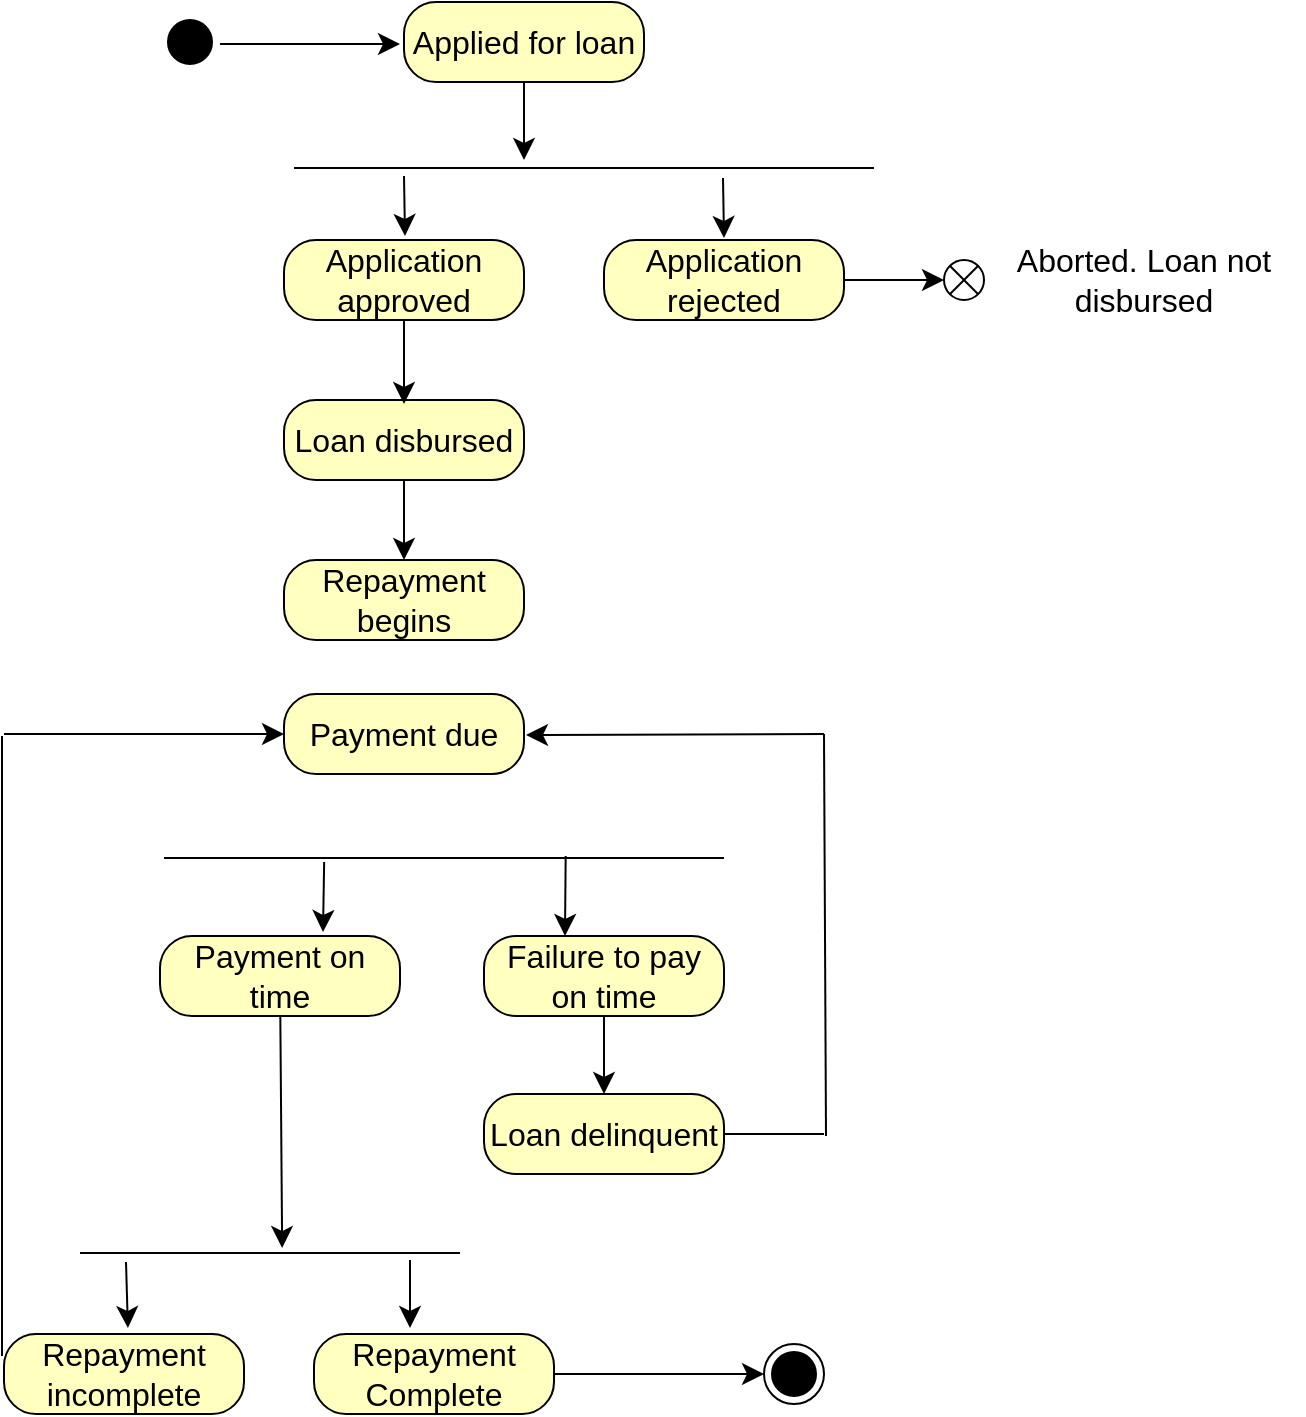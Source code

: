 <mxfile version="24.7.17">
  <diagram name="Page-1" id="e7e014a7-5840-1c2e-5031-d8a46d1fe8dd">
    <mxGraphModel dx="1004" dy="753" grid="1" gridSize="10" guides="1" tooltips="1" connect="1" arrows="1" fold="1" page="1" pageScale="1" pageWidth="1169" pageHeight="826" background="none" math="0" shadow="0">
      <root>
        <mxCell id="0" />
        <mxCell id="1" parent="0" />
        <mxCell id="P6b9kVmnjkBRnngEMvzA-52" style="edgeStyle=none;curved=1;rounded=0;orthogonalLoop=1;jettySize=auto;html=1;fontSize=12;startSize=8;endSize=8;strokeColor=#000000;" parent="1" edge="1">
          <mxGeometry relative="1" as="geometry">
            <mxPoint x="148" y="35" as="sourcePoint" />
            <mxPoint x="238" y="35" as="targetPoint" />
          </mxGeometry>
        </mxCell>
        <mxCell id="P6b9kVmnjkBRnngEMvzA-41" value="" style="ellipse;html=1;shape=startState;fillColor=#000000;strokeColor=#000000;fontSize=16;" parent="1" vertex="1">
          <mxGeometry x="118" y="19" width="30" height="30" as="geometry" />
        </mxCell>
        <mxCell id="P6b9kVmnjkBRnngEMvzA-51" style="edgeStyle=none;curved=1;rounded=0;orthogonalLoop=1;jettySize=auto;html=1;exitX=0.5;exitY=1;exitDx=0;exitDy=0;fontSize=12;startSize=8;endSize=8;strokeColor=#000000;" parent="1" source="P6b9kVmnjkBRnngEMvzA-43" edge="1">
          <mxGeometry relative="1" as="geometry">
            <mxPoint x="300" y="93" as="targetPoint" />
          </mxGeometry>
        </mxCell>
        <mxCell id="P6b9kVmnjkBRnngEMvzA-43" value="Applied for loan" style="rounded=1;whiteSpace=wrap;html=1;arcSize=40;fontColor=#000000;fillColor=#ffffc0;strokeColor=#000000;fontSize=16;" parent="1" vertex="1">
          <mxGeometry x="240" y="14" width="120" height="40" as="geometry" />
        </mxCell>
        <mxCell id="P6b9kVmnjkBRnngEMvzA-66" value="" style="edgeStyle=none;curved=1;rounded=0;orthogonalLoop=1;jettySize=auto;html=1;fontSize=12;startSize=8;endSize=8;strokeColor=#000000;" parent="1" source="P6b9kVmnjkBRnngEMvzA-46" target="P6b9kVmnjkBRnngEMvzA-54" edge="1">
          <mxGeometry relative="1" as="geometry" />
        </mxCell>
        <mxCell id="P6b9kVmnjkBRnngEMvzA-46" value="Application approved" style="rounded=1;whiteSpace=wrap;html=1;arcSize=40;fontColor=#000000;fillColor=#ffffc0;strokeColor=#000000;fontSize=16;" parent="1" vertex="1">
          <mxGeometry x="180" y="133" width="120" height="40" as="geometry" />
        </mxCell>
        <mxCell id="P6b9kVmnjkBRnngEMvzA-60" style="edgeStyle=none;curved=1;rounded=0;orthogonalLoop=1;jettySize=auto;html=1;fontSize=12;startSize=8;endSize=8;strokeColor=#000000;" parent="1" source="P6b9kVmnjkBRnngEMvzA-48" target="P6b9kVmnjkBRnngEMvzA-61" edge="1">
          <mxGeometry relative="1" as="geometry">
            <mxPoint x="520" y="153" as="targetPoint" />
          </mxGeometry>
        </mxCell>
        <mxCell id="P6b9kVmnjkBRnngEMvzA-48" value="Application rejected" style="rounded=1;whiteSpace=wrap;html=1;arcSize=40;fontColor=#000000;fillColor=#ffffc0;strokeColor=#000000;fontSize=16;" parent="1" vertex="1">
          <mxGeometry x="340" y="133" width="120" height="40" as="geometry" />
        </mxCell>
        <mxCell id="P6b9kVmnjkBRnngEMvzA-53" value="Loan disbursed" style="rounded=1;whiteSpace=wrap;html=1;arcSize=40;fontColor=#000000;fillColor=#ffffc0;strokeColor=#000000;fontSize=16;" parent="1" vertex="1">
          <mxGeometry x="180" y="213" width="120" height="40" as="geometry" />
        </mxCell>
        <mxCell id="P6b9kVmnjkBRnngEMvzA-54" value="Repayment begins" style="rounded=1;whiteSpace=wrap;html=1;arcSize=40;fontColor=#000000;fillColor=#ffffc0;strokeColor=#000000;fontSize=16;" parent="1" vertex="1">
          <mxGeometry x="180" y="293" width="120" height="40" as="geometry" />
        </mxCell>
        <mxCell id="P6b9kVmnjkBRnngEMvzA-55" value="" style="ellipse;html=1;shape=endState;fillColor=#000000;strokeColor=#000000;fontSize=16;" parent="1" vertex="1">
          <mxGeometry x="420" y="685" width="30" height="30" as="geometry" />
        </mxCell>
        <mxCell id="P6b9kVmnjkBRnngEMvzA-99" style="edgeStyle=none;curved=1;rounded=0;orthogonalLoop=1;jettySize=auto;html=1;entryX=0.532;entryY=0.273;entryDx=0;entryDy=0;entryPerimeter=0;fontSize=12;startSize=8;endSize=8;strokeColor=#000000;" parent="1" source="P6b9kVmnjkBRnngEMvzA-56" target="P6b9kVmnjkBRnngEMvzA-84" edge="1">
          <mxGeometry relative="1" as="geometry" />
        </mxCell>
        <mxCell id="P6b9kVmnjkBRnngEMvzA-56" value="Payment on time" style="rounded=1;whiteSpace=wrap;html=1;arcSize=40;fontColor=#000000;fillColor=#ffffc0;strokeColor=#000000;fontSize=16;" parent="1" vertex="1">
          <mxGeometry x="118" y="481" width="120" height="40" as="geometry" />
        </mxCell>
        <mxCell id="P6b9kVmnjkBRnngEMvzA-78" style="edgeStyle=none;curved=1;rounded=0;orthogonalLoop=1;jettySize=auto;html=1;entryX=0.5;entryY=0;entryDx=0;entryDy=0;fontSize=12;startSize=8;endSize=8;strokeColor=#000000;" parent="1" source="P6b9kVmnjkBRnngEMvzA-58" target="P6b9kVmnjkBRnngEMvzA-75" edge="1">
          <mxGeometry relative="1" as="geometry" />
        </mxCell>
        <mxCell id="P6b9kVmnjkBRnngEMvzA-58" value="Failure to pay on time" style="rounded=1;whiteSpace=wrap;html=1;arcSize=40;fontColor=#000000;fillColor=#ffffc0;strokeColor=#000000;fontSize=16;" parent="1" vertex="1">
          <mxGeometry x="280" y="481" width="120" height="40" as="geometry" />
        </mxCell>
        <mxCell id="P6b9kVmnjkBRnngEMvzA-59" value="" style="line;strokeWidth=1;fillColor=none;align=left;verticalAlign=middle;spacingTop=-1;spacingLeft=3;spacingRight=3;rotatable=0;labelPosition=right;points=[];portConstraint=eastwest;strokeColor=#000000;fontSize=16;" parent="1" vertex="1">
          <mxGeometry x="185" y="93" width="290" height="8" as="geometry" />
        </mxCell>
        <mxCell id="P6b9kVmnjkBRnngEMvzA-61" value="" style="shape=sumEllipse;perimeter=ellipsePerimeter;whiteSpace=wrap;html=1;backgroundOutline=1;fontSize=16;strokeColor=#000000;" parent="1" vertex="1">
          <mxGeometry x="510" y="143" width="20" height="20" as="geometry" />
        </mxCell>
        <mxCell id="P6b9kVmnjkBRnngEMvzA-63" value="" style="endArrow=classic;html=1;rounded=0;fontSize=12;startSize=8;endSize=8;curved=1;strokeColor=#000000;" parent="1" edge="1">
          <mxGeometry width="50" height="50" relative="1" as="geometry">
            <mxPoint x="240" y="175" as="sourcePoint" />
            <mxPoint x="240" y="215" as="targetPoint" />
          </mxGeometry>
        </mxCell>
        <mxCell id="P6b9kVmnjkBRnngEMvzA-64" value="" style="endArrow=classic;html=1;rounded=0;fontSize=12;startSize=8;endSize=8;curved=1;strokeColor=#000000;" parent="1" edge="1">
          <mxGeometry width="50" height="50" relative="1" as="geometry">
            <mxPoint x="399.5" y="102" as="sourcePoint" />
            <mxPoint x="400" y="132" as="targetPoint" />
          </mxGeometry>
        </mxCell>
        <mxCell id="P6b9kVmnjkBRnngEMvzA-65" value="" style="endArrow=classic;html=1;rounded=0;fontSize=12;startSize=8;endSize=8;curved=1;strokeColor=#000000;" parent="1" edge="1">
          <mxGeometry width="50" height="50" relative="1" as="geometry">
            <mxPoint x="240" y="101" as="sourcePoint" />
            <mxPoint x="240.5" y="131" as="targetPoint" />
          </mxGeometry>
        </mxCell>
        <mxCell id="P6b9kVmnjkBRnngEMvzA-69" value="" style="edgeStyle=none;curved=1;rounded=0;orthogonalLoop=1;jettySize=auto;html=1;fontSize=12;startSize=8;endSize=8;exitX=0.803;exitY=0.375;exitDx=0;exitDy=0;exitPerimeter=0;strokeColor=#000000;" parent="1" edge="1">
          <mxGeometry relative="1" as="geometry">
            <mxPoint x="320.84" y="441" as="sourcePoint" />
            <mxPoint x="320.5" y="481" as="targetPoint" />
          </mxGeometry>
        </mxCell>
        <mxCell id="P6b9kVmnjkBRnngEMvzA-70" value="" style="line;strokeWidth=1;fillColor=none;align=left;verticalAlign=middle;spacingTop=-1;spacingLeft=3;spacingRight=3;rotatable=0;labelPosition=right;points=[];portConstraint=eastwest;strokeColor=#000000;fontSize=16;" parent="1" vertex="1">
          <mxGeometry x="120" y="438" width="280" height="8" as="geometry" />
        </mxCell>
        <mxCell id="P6b9kVmnjkBRnngEMvzA-71" value="" style="endArrow=classic;html=1;rounded=0;fontSize=12;startSize=8;endSize=8;curved=1;exitX=0.286;exitY=0.75;exitDx=0;exitDy=0;exitPerimeter=0;strokeColor=#000000;" parent="1" source="P6b9kVmnjkBRnngEMvzA-70" edge="1">
          <mxGeometry width="50" height="50" relative="1" as="geometry">
            <mxPoint x="199" y="449" as="sourcePoint" />
            <mxPoint x="199.5" y="479" as="targetPoint" />
          </mxGeometry>
        </mxCell>
        <mxCell id="P6b9kVmnjkBRnngEMvzA-72" value="Payment due" style="rounded=1;whiteSpace=wrap;html=1;arcSize=40;fontColor=#000000;fillColor=#ffffc0;strokeColor=#000000;fontSize=16;" parent="1" vertex="1">
          <mxGeometry x="180" y="360" width="120" height="40" as="geometry" />
        </mxCell>
        <mxCell id="P6b9kVmnjkBRnngEMvzA-104" style="edgeStyle=none;curved=1;rounded=0;orthogonalLoop=1;jettySize=auto;html=1;entryX=0;entryY=0.5;entryDx=0;entryDy=0;fontSize=12;startSize=8;endSize=8;strokeColor=#000000;" parent="1" source="P6b9kVmnjkBRnngEMvzA-73" target="P6b9kVmnjkBRnngEMvzA-55" edge="1">
          <mxGeometry relative="1" as="geometry" />
        </mxCell>
        <mxCell id="P6b9kVmnjkBRnngEMvzA-73" value="Repayment Complete" style="rounded=1;whiteSpace=wrap;html=1;arcSize=40;fontColor=#000000;fillColor=#ffffc0;strokeColor=#000000;fontSize=16;" parent="1" vertex="1">
          <mxGeometry x="195" y="680" width="120" height="40" as="geometry" />
        </mxCell>
        <mxCell id="P6b9kVmnjkBRnngEMvzA-75" value="Loan delinquent" style="rounded=1;whiteSpace=wrap;html=1;arcSize=40;fontColor=#000000;fillColor=#ffffc0;strokeColor=#000000;fontSize=16;" parent="1" vertex="1">
          <mxGeometry x="280" y="560" width="120" height="40" as="geometry" />
        </mxCell>
        <mxCell id="P6b9kVmnjkBRnngEMvzA-83" value="" style="edgeStyle=none;curved=1;rounded=0;orthogonalLoop=1;jettySize=auto;html=1;fontSize=12;startSize=8;endSize=8;entryX=0.4;entryY=-0.075;entryDx=0;entryDy=0;entryPerimeter=0;strokeColor=#000000;" parent="1" target="P6b9kVmnjkBRnngEMvzA-73" edge="1">
          <mxGeometry relative="1" as="geometry">
            <mxPoint x="243" y="643" as="sourcePoint" />
            <mxPoint x="242.5" y="673" as="targetPoint" />
          </mxGeometry>
        </mxCell>
        <mxCell id="P6b9kVmnjkBRnngEMvzA-84" value="" style="line;strokeWidth=1;fillColor=none;align=left;verticalAlign=middle;spacingTop=-1;spacingLeft=3;spacingRight=3;rotatable=0;labelPosition=right;points=[];portConstraint=eastwest;strokeColor=#000000;fontSize=16;" parent="1" vertex="1">
          <mxGeometry x="78" y="634" width="190" height="11" as="geometry" />
        </mxCell>
        <mxCell id="P6b9kVmnjkBRnngEMvzA-85" value="" style="endArrow=classic;html=1;rounded=0;fontSize=12;startSize=8;endSize=8;curved=1;entryX=0.433;entryY=-0.075;entryDx=0;entryDy=0;entryPerimeter=0;strokeColor=#000000;" parent="1" edge="1">
          <mxGeometry width="50" height="50" relative="1" as="geometry">
            <mxPoint x="101" y="644" as="sourcePoint" />
            <mxPoint x="101.96" y="677" as="targetPoint" />
          </mxGeometry>
        </mxCell>
        <mxCell id="P6b9kVmnjkBRnngEMvzA-86" value="Repayment incomplete" style="rounded=1;whiteSpace=wrap;html=1;arcSize=40;fontColor=#000000;fillColor=#ffffc0;strokeColor=#000000;fontSize=16;" parent="1" vertex="1">
          <mxGeometry x="40" y="680" width="120" height="40" as="geometry" />
        </mxCell>
        <mxCell id="P6b9kVmnjkBRnngEMvzA-93" value="" style="endArrow=none;html=1;rounded=0;fontSize=12;startSize=8;endSize=8;curved=1;strokeColor=#000000;" parent="1" edge="1">
          <mxGeometry width="50" height="50" relative="1" as="geometry">
            <mxPoint x="39" y="691" as="sourcePoint" />
            <mxPoint x="39" y="381" as="targetPoint" />
          </mxGeometry>
        </mxCell>
        <mxCell id="P6b9kVmnjkBRnngEMvzA-95" value="" style="endArrow=classic;html=1;rounded=0;fontSize=12;startSize=8;endSize=8;curved=1;entryX=0;entryY=0.5;entryDx=0;entryDy=0;strokeColor=#000000;" parent="1" target="P6b9kVmnjkBRnngEMvzA-72" edge="1">
          <mxGeometry width="50" height="50" relative="1" as="geometry">
            <mxPoint x="40" y="380" as="sourcePoint" />
            <mxPoint x="80" y="333" as="targetPoint" />
          </mxGeometry>
        </mxCell>
        <mxCell id="P6b9kVmnjkBRnngEMvzA-100" value="" style="endArrow=none;html=1;rounded=0;fontSize=12;startSize=8;endSize=8;curved=1;exitX=1;exitY=0.5;exitDx=0;exitDy=0;strokeColor=#000000;" parent="1" source="P6b9kVmnjkBRnngEMvzA-75" edge="1">
          <mxGeometry width="50" height="50" relative="1" as="geometry">
            <mxPoint x="429" y="600" as="sourcePoint" />
            <mxPoint x="450" y="580" as="targetPoint" />
          </mxGeometry>
        </mxCell>
        <mxCell id="P6b9kVmnjkBRnngEMvzA-101" value="" style="endArrow=none;html=1;rounded=0;fontSize=12;startSize=8;endSize=8;curved=1;strokeColor=#000000;" parent="1" edge="1">
          <mxGeometry width="50" height="50" relative="1" as="geometry">
            <mxPoint x="451" y="581" as="sourcePoint" />
            <mxPoint x="450" y="380" as="targetPoint" />
          </mxGeometry>
        </mxCell>
        <mxCell id="P6b9kVmnjkBRnngEMvzA-103" value="" style="endArrow=classic;html=1;rounded=0;fontSize=12;startSize=8;endSize=8;curved=1;strokeColor=#000000;" parent="1" edge="1">
          <mxGeometry width="50" height="50" relative="1" as="geometry">
            <mxPoint x="450" y="380" as="sourcePoint" />
            <mxPoint x="301" y="380.5" as="targetPoint" />
          </mxGeometry>
        </mxCell>
        <mxCell id="P6b9kVmnjkBRnngEMvzA-105" value="Aborted. Loan not disbursed" style="text;html=1;strokeColor=none;fillColor=none;align=center;verticalAlign=middle;whiteSpace=wrap;rounded=0;fontSize=16;" parent="1" vertex="1">
          <mxGeometry x="530" y="138" width="160" height="30" as="geometry" />
        </mxCell>
      </root>
    </mxGraphModel>
  </diagram>
</mxfile>
